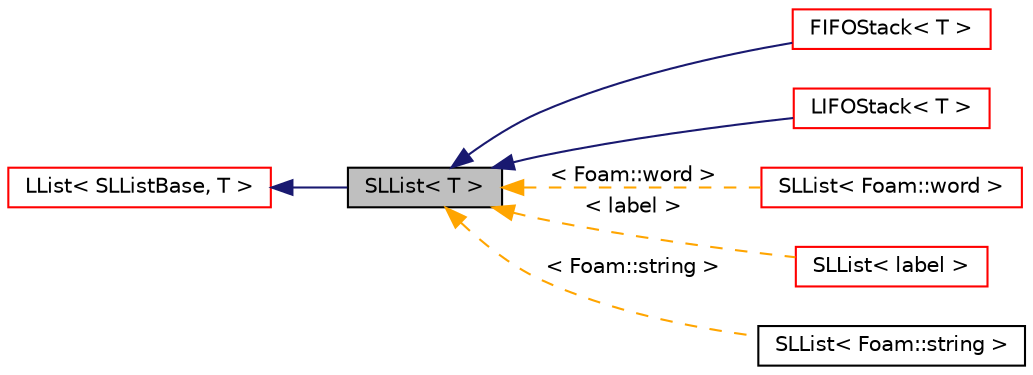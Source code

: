 digraph "SLList&lt; T &gt;"
{
  bgcolor="transparent";
  edge [fontname="Helvetica",fontsize="10",labelfontname="Helvetica",labelfontsize="10"];
  node [fontname="Helvetica",fontsize="10",shape=record];
  rankdir="LR";
  Node1 [label="SLList\< T \>",height=0.2,width=0.4,color="black", fillcolor="grey75", style="filled", fontcolor="black"];
  Node2 -> Node1 [dir="back",color="midnightblue",fontsize="10",style="solid",fontname="Helvetica"];
  Node2 [label="LList\< SLListBase, T \>",height=0.2,width=0.4,color="red",URL="$a01398.html"];
  Node1 -> Node3 [dir="back",color="midnightblue",fontsize="10",style="solid",fontname="Helvetica"];
  Node3 [label="FIFOStack\< T \>",height=0.2,width=0.4,color="red",URL="$a00785.html",tooltip="A FIFO stack based on a singly-linked list. "];
  Node1 -> Node4 [dir="back",color="midnightblue",fontsize="10",style="solid",fontname="Helvetica"];
  Node4 [label="LIFOStack\< T \>",height=0.2,width=0.4,color="red",URL="$a01336.html",tooltip="A LIFO stack based on a singly-linked list. "];
  Node1 -> Node5 [dir="back",color="orange",fontsize="10",style="dashed",label=" \< Foam::word \>" ,fontname="Helvetica"];
  Node5 [label="SLList\< Foam::word \>",height=0.2,width=0.4,color="red",URL="$a02406.html"];
  Node1 -> Node6 [dir="back",color="orange",fontsize="10",style="dashed",label=" \< label \>" ,fontname="Helvetica"];
  Node6 [label="SLList\< label \>",height=0.2,width=0.4,color="red",URL="$a02406.html"];
  Node1 -> Node7 [dir="back",color="orange",fontsize="10",style="dashed",label=" \< Foam::string \>" ,fontname="Helvetica"];
  Node7 [label="SLList\< Foam::string \>",height=0.2,width=0.4,color="black",URL="$a02406.html"];
}
